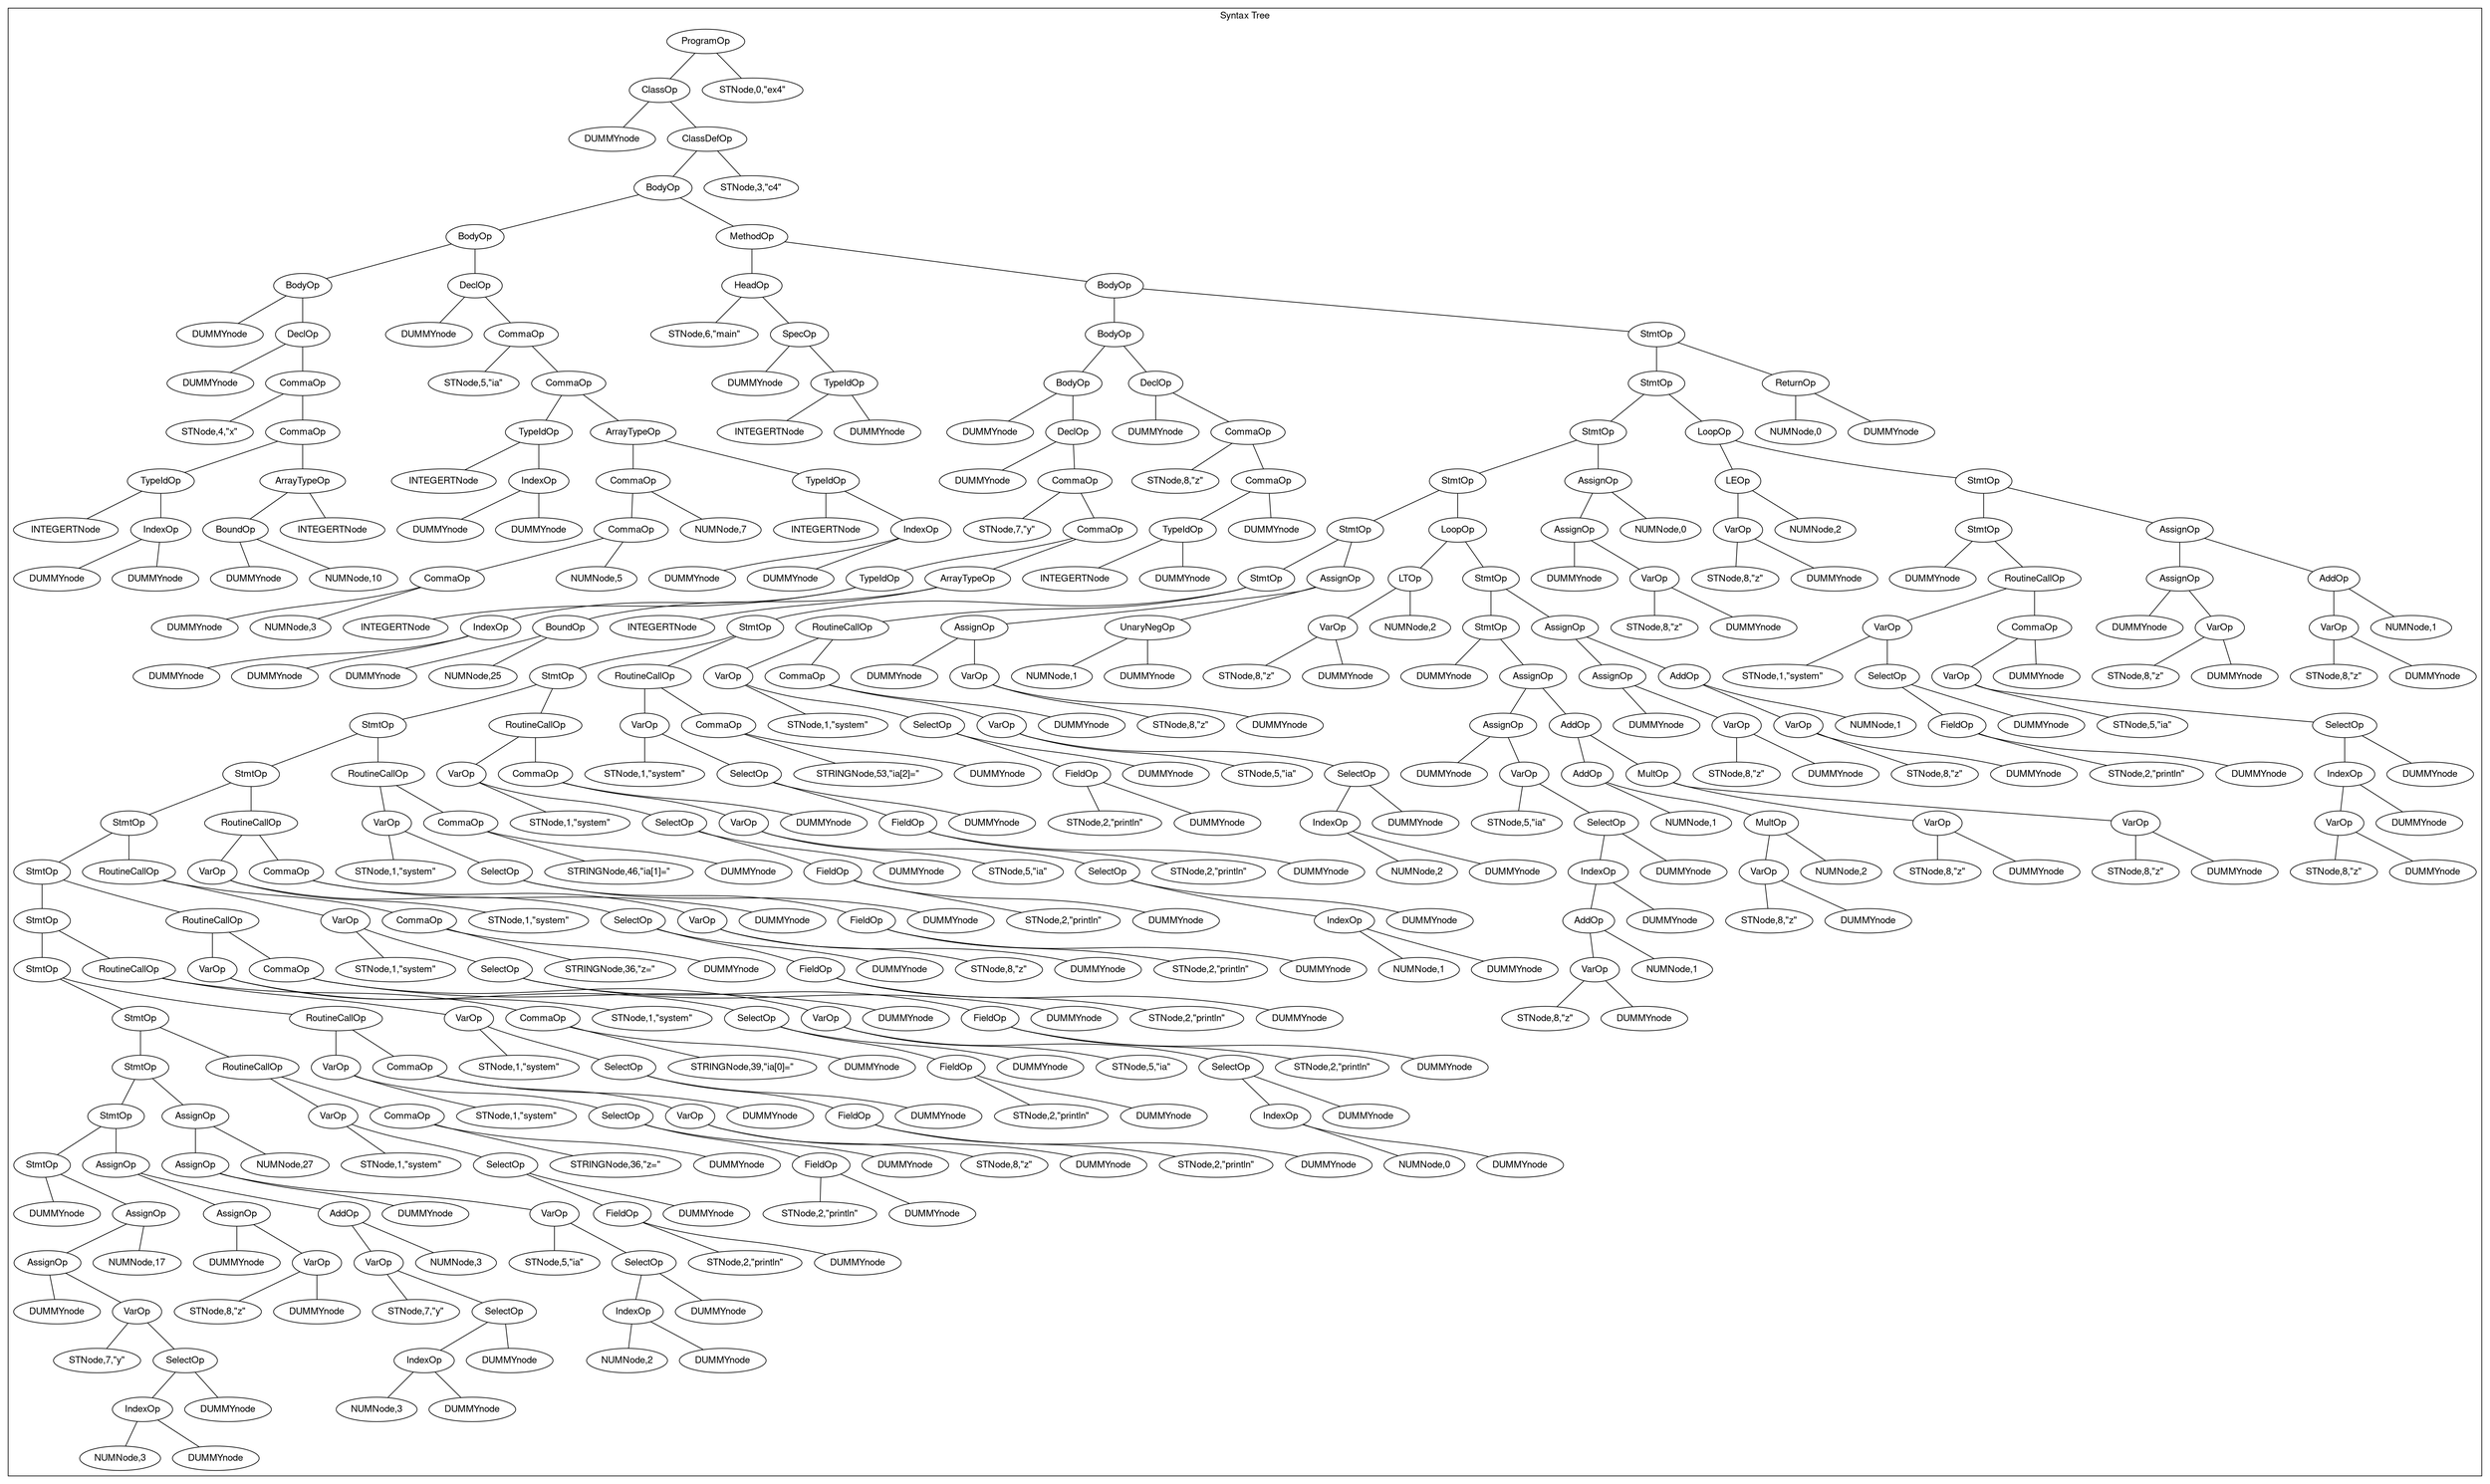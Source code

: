 graph "" 
   { 
   fontname="Helvetica,Arial,sans-serif" 
   node [fontname="Helvetica,Arial,sans-serif"] 
   edge [fontname="Helvetica,Arial,sans-serif"] 
   
   subgraph cluster01 
   { 
   label="Syntax Tree" 
   n [label="ProgramOp"] ;
   n0 [label="ClassOp"] ;
   n -- n0 ;
   n00 [label="DUMMYnode"] ;
   n0 -- n00 ;
   n01 [label="ClassDefOp"] ;
   n0 -- n01 ;
   n010 [label="BodyOp"] ;
   n01 -- n010 ;
   n0100 [label="BodyOp"] ;
   n010 -- n0100 ;
   n01000 [label="BodyOp"] ;
   n0100 -- n01000 ;
   n010000 [label="DUMMYnode"] ;
   n01000 -- n010000 ;
   n010001 [label="DeclOp"] ;
   n01000 -- n010001 ;
   n0100010 [label="DUMMYnode"] ;
   n010001 -- n0100010 ;
   n0100011 [label="CommaOp"] ;
   n010001 -- n0100011 ;
   n01000110 [label="STNode,4,\"x\""] ;
   n0100011 -- n01000110 ;
   n01000111 [label="CommaOp"] ;
   n0100011 -- n01000111 ;
   n010001110 [label="TypeIdOp"] ;
   n01000111 -- n010001110 ;
   n0100011100 [label="INTEGERTNode"] ;
   n010001110 -- n0100011100 ;
   n0100011101 [label="IndexOp"] ;
   n010001110 -- n0100011101 ;
   n01000111010 [label="DUMMYnode"] ;
   n0100011101 -- n01000111010 ;
   n01000111011 [label="DUMMYnode"] ;
   n0100011101 -- n01000111011 ;
   n010001111 [label="ArrayTypeOp"] ;
   n01000111 -- n010001111 ;
   n0100011110 [label="BoundOp"] ;
   n010001111 -- n0100011110 ;
   n01000111100 [label="DUMMYnode"] ;
   n0100011110 -- n01000111100 ;
   n01000111101 [label="NUMNode,10"] ;
   n0100011110 -- n01000111101 ;
   n0100011111 [label="INTEGERTNode"] ;
   n010001111 -- n0100011111 ;
   n01001 [label="DeclOp"] ;
   n0100 -- n01001 ;
   n010010 [label="DUMMYnode"] ;
   n01001 -- n010010 ;
   n010011 [label="CommaOp"] ;
   n01001 -- n010011 ;
   n0100110 [label="STNode,5,\"ia\""] ;
   n010011 -- n0100110 ;
   n0100111 [label="CommaOp"] ;
   n010011 -- n0100111 ;
   n01001110 [label="TypeIdOp"] ;
   n0100111 -- n01001110 ;
   n010011100 [label="INTEGERTNode"] ;
   n01001110 -- n010011100 ;
   n010011101 [label="IndexOp"] ;
   n01001110 -- n010011101 ;
   n0100111010 [label="DUMMYnode"] ;
   n010011101 -- n0100111010 ;
   n0100111011 [label="DUMMYnode"] ;
   n010011101 -- n0100111011 ;
   n01001111 [label="ArrayTypeOp"] ;
   n0100111 -- n01001111 ;
   n010011110 [label="CommaOp"] ;
   n01001111 -- n010011110 ;
   n0100111100 [label="CommaOp"] ;
   n010011110 -- n0100111100 ;
   n01001111000 [label="CommaOp"] ;
   n0100111100 -- n01001111000 ;
   n010011110000 [label="DUMMYnode"] ;
   n01001111000 -- n010011110000 ;
   n010011110001 [label="NUMNode,3"] ;
   n01001111000 -- n010011110001 ;
   n01001111001 [label="NUMNode,5"] ;
   n0100111100 -- n01001111001 ;
   n0100111101 [label="NUMNode,7"] ;
   n010011110 -- n0100111101 ;
   n010011111 [label="TypeIdOp"] ;
   n01001111 -- n010011111 ;
   n0100111110 [label="INTEGERTNode"] ;
   n010011111 -- n0100111110 ;
   n0100111111 [label="IndexOp"] ;
   n010011111 -- n0100111111 ;
   n01001111110 [label="DUMMYnode"] ;
   n0100111111 -- n01001111110 ;
   n01001111111 [label="DUMMYnode"] ;
   n0100111111 -- n01001111111 ;
   n0101 [label="MethodOp"] ;
   n010 -- n0101 ;
   n01010 [label="HeadOp"] ;
   n0101 -- n01010 ;
   n010100 [label="STNode,6,\"main\""] ;
   n01010 -- n010100 ;
   n010101 [label="SpecOp"] ;
   n01010 -- n010101 ;
   n0101010 [label="DUMMYnode"] ;
   n010101 -- n0101010 ;
   n0101011 [label="TypeIdOp"] ;
   n010101 -- n0101011 ;
   n01010110 [label="INTEGERTNode"] ;
   n0101011 -- n01010110 ;
   n01010111 [label="DUMMYnode"] ;
   n0101011 -- n01010111 ;
   n01011 [label="BodyOp"] ;
   n0101 -- n01011 ;
   n010110 [label="BodyOp"] ;
   n01011 -- n010110 ;
   n0101100 [label="BodyOp"] ;
   n010110 -- n0101100 ;
   n01011000 [label="DUMMYnode"] ;
   n0101100 -- n01011000 ;
   n01011001 [label="DeclOp"] ;
   n0101100 -- n01011001 ;
   n010110010 [label="DUMMYnode"] ;
   n01011001 -- n010110010 ;
   n010110011 [label="CommaOp"] ;
   n01011001 -- n010110011 ;
   n0101100110 [label="STNode,7,\"y\""] ;
   n010110011 -- n0101100110 ;
   n0101100111 [label="CommaOp"] ;
   n010110011 -- n0101100111 ;
   n01011001110 [label="TypeIdOp"] ;
   n0101100111 -- n01011001110 ;
   n010110011100 [label="INTEGERTNode"] ;
   n01011001110 -- n010110011100 ;
   n010110011101 [label="IndexOp"] ;
   n01011001110 -- n010110011101 ;
   n0101100111010 [label="DUMMYnode"] ;
   n010110011101 -- n0101100111010 ;
   n0101100111011 [label="DUMMYnode"] ;
   n010110011101 -- n0101100111011 ;
   n01011001111 [label="ArrayTypeOp"] ;
   n0101100111 -- n01011001111 ;
   n010110011110 [label="BoundOp"] ;
   n01011001111 -- n010110011110 ;
   n0101100111100 [label="DUMMYnode"] ;
   n010110011110 -- n0101100111100 ;
   n0101100111101 [label="NUMNode,25"] ;
   n010110011110 -- n0101100111101 ;
   n010110011111 [label="INTEGERTNode"] ;
   n01011001111 -- n010110011111 ;
   n0101101 [label="DeclOp"] ;
   n010110 -- n0101101 ;
   n01011010 [label="DUMMYnode"] ;
   n0101101 -- n01011010 ;
   n01011011 [label="CommaOp"] ;
   n0101101 -- n01011011 ;
   n010110110 [label="STNode,8,\"z\""] ;
   n01011011 -- n010110110 ;
   n010110111 [label="CommaOp"] ;
   n01011011 -- n010110111 ;
   n0101101110 [label="TypeIdOp"] ;
   n010110111 -- n0101101110 ;
   n01011011100 [label="INTEGERTNode"] ;
   n0101101110 -- n01011011100 ;
   n01011011101 [label="DUMMYnode"] ;
   n0101101110 -- n01011011101 ;
   n0101101111 [label="DUMMYnode"] ;
   n010110111 -- n0101101111 ;
   n010111 [label="StmtOp"] ;
   n01011 -- n010111 ;
   n0101110 [label="StmtOp"] ;
   n010111 -- n0101110 ;
   n01011100 [label="StmtOp"] ;
   n0101110 -- n01011100 ;
   n010111000 [label="StmtOp"] ;
   n01011100 -- n010111000 ;
   n0101110000 [label="StmtOp"] ;
   n010111000 -- n0101110000 ;
   n01011100000 [label="StmtOp"] ;
   n0101110000 -- n01011100000 ;
   n010111000000 [label="StmtOp"] ;
   n01011100000 -- n010111000000 ;
   n0101110000000 [label="StmtOp"] ;
   n010111000000 -- n0101110000000 ;
   n01011100000000 [label="StmtOp"] ;
   n0101110000000 -- n01011100000000 ;
   n010111000000000 [label="StmtOp"] ;
   n01011100000000 -- n010111000000000 ;
   n0101110000000000 [label="StmtOp"] ;
   n010111000000000 -- n0101110000000000 ;
   n01011100000000000 [label="StmtOp"] ;
   n0101110000000000 -- n01011100000000000 ;
   n010111000000000000 [label="StmtOp"] ;
   n01011100000000000 -- n010111000000000000 ;
   n0101110000000000000 [label="StmtOp"] ;
   n010111000000000000 -- n0101110000000000000 ;
   n01011100000000000000 [label="StmtOp"] ;
   n0101110000000000000 -- n01011100000000000000 ;
   n010111000000000000000 [label="StmtOp"] ;
   n01011100000000000000 -- n010111000000000000000 ;
   n0101110000000000000000 [label="StmtOp"] ;
   n010111000000000000000 -- n0101110000000000000000 ;
   n01011100000000000000000 [label="StmtOp"] ;
   n0101110000000000000000 -- n01011100000000000000000 ;
   n010111000000000000000000 [label="DUMMYnode"] ;
   n01011100000000000000000 -- n010111000000000000000000 ;
   n010111000000000000000001 [label="AssignOp"] ;
   n01011100000000000000000 -- n010111000000000000000001 ;
   n0101110000000000000000010 [label="AssignOp"] ;
   n010111000000000000000001 -- n0101110000000000000000010 ;
   n01011100000000000000000100 [label="DUMMYnode"] ;
   n0101110000000000000000010 -- n01011100000000000000000100 ;
   n01011100000000000000000101 [label="VarOp"] ;
   n0101110000000000000000010 -- n01011100000000000000000101 ;
   n010111000000000000000001010 [label="STNode,7,\"y\""] ;
   n01011100000000000000000101 -- n010111000000000000000001010 ;
   n010111000000000000000001011 [label="SelectOp"] ;
   n01011100000000000000000101 -- n010111000000000000000001011 ;
   n0101110000000000000000010110 [label="IndexOp"] ;
   n010111000000000000000001011 -- n0101110000000000000000010110 ;
   n01011100000000000000000101100 [label="NUMNode,3"] ;
   n0101110000000000000000010110 -- n01011100000000000000000101100 ;
   n01011100000000000000000101101 [label="DUMMYnode"] ;
   n0101110000000000000000010110 -- n01011100000000000000000101101 ;
   n0101110000000000000000010111 [label="DUMMYnode"] ;
   n010111000000000000000001011 -- n0101110000000000000000010111 ;
   n0101110000000000000000011 [label="NUMNode,17"] ;
   n010111000000000000000001 -- n0101110000000000000000011 ;
   n01011100000000000000001 [label="AssignOp"] ;
   n0101110000000000000000 -- n01011100000000000000001 ;
   n010111000000000000000010 [label="AssignOp"] ;
   n01011100000000000000001 -- n010111000000000000000010 ;
   n0101110000000000000000100 [label="DUMMYnode"] ;
   n010111000000000000000010 -- n0101110000000000000000100 ;
   n0101110000000000000000101 [label="VarOp"] ;
   n010111000000000000000010 -- n0101110000000000000000101 ;
   n01011100000000000000001010 [label="STNode,8,\"z\""] ;
   n0101110000000000000000101 -- n01011100000000000000001010 ;
   n01011100000000000000001011 [label="DUMMYnode"] ;
   n0101110000000000000000101 -- n01011100000000000000001011 ;
   n010111000000000000000011 [label="AddOp"] ;
   n01011100000000000000001 -- n010111000000000000000011 ;
   n0101110000000000000000110 [label="VarOp"] ;
   n010111000000000000000011 -- n0101110000000000000000110 ;
   n01011100000000000000001100 [label="STNode,7,\"y\""] ;
   n0101110000000000000000110 -- n01011100000000000000001100 ;
   n01011100000000000000001101 [label="SelectOp"] ;
   n0101110000000000000000110 -- n01011100000000000000001101 ;
   n010111000000000000000011010 [label="IndexOp"] ;
   n01011100000000000000001101 -- n010111000000000000000011010 ;
   n0101110000000000000000110100 [label="NUMNode,3"] ;
   n010111000000000000000011010 -- n0101110000000000000000110100 ;
   n0101110000000000000000110101 [label="DUMMYnode"] ;
   n010111000000000000000011010 -- n0101110000000000000000110101 ;
   n010111000000000000000011011 [label="DUMMYnode"] ;
   n01011100000000000000001101 -- n010111000000000000000011011 ;
   n0101110000000000000000111 [label="NUMNode,3"] ;
   n010111000000000000000011 -- n0101110000000000000000111 ;
   n0101110000000000000001 [label="AssignOp"] ;
   n010111000000000000000 -- n0101110000000000000001 ;
   n01011100000000000000010 [label="AssignOp"] ;
   n0101110000000000000001 -- n01011100000000000000010 ;
   n010111000000000000000100 [label="DUMMYnode"] ;
   n01011100000000000000010 -- n010111000000000000000100 ;
   n010111000000000000000101 [label="VarOp"] ;
   n01011100000000000000010 -- n010111000000000000000101 ;
   n0101110000000000000001010 [label="STNode,5,\"ia\""] ;
   n010111000000000000000101 -- n0101110000000000000001010 ;
   n0101110000000000000001011 [label="SelectOp"] ;
   n010111000000000000000101 -- n0101110000000000000001011 ;
   n01011100000000000000010110 [label="IndexOp"] ;
   n0101110000000000000001011 -- n01011100000000000000010110 ;
   n010111000000000000000101100 [label="NUMNode,2"] ;
   n01011100000000000000010110 -- n010111000000000000000101100 ;
   n010111000000000000000101101 [label="DUMMYnode"] ;
   n01011100000000000000010110 -- n010111000000000000000101101 ;
   n01011100000000000000010111 [label="DUMMYnode"] ;
   n0101110000000000000001011 -- n01011100000000000000010111 ;
   n01011100000000000000011 [label="NUMNode,27"] ;
   n0101110000000000000001 -- n01011100000000000000011 ;
   n010111000000000000001 [label="RoutineCallOp"] ;
   n01011100000000000000 -- n010111000000000000001 ;
   n0101110000000000000010 [label="VarOp"] ;
   n010111000000000000001 -- n0101110000000000000010 ;
   n01011100000000000000100 [label="STNode,1,\"system\""] ;
   n0101110000000000000010 -- n01011100000000000000100 ;
   n01011100000000000000101 [label="SelectOp"] ;
   n0101110000000000000010 -- n01011100000000000000101 ;
   n010111000000000000001010 [label="FieldOp"] ;
   n01011100000000000000101 -- n010111000000000000001010 ;
   n0101110000000000000010100 [label="STNode,2,\"println\""] ;
   n010111000000000000001010 -- n0101110000000000000010100 ;
   n0101110000000000000010101 [label="DUMMYnode"] ;
   n010111000000000000001010 -- n0101110000000000000010101 ;
   n010111000000000000001011 [label="DUMMYnode"] ;
   n01011100000000000000101 -- n010111000000000000001011 ;
   n0101110000000000000011 [label="CommaOp"] ;
   n010111000000000000001 -- n0101110000000000000011 ;
   n01011100000000000000110 [label="STRINGNode,36,\"z=\""] ;
   n0101110000000000000011 -- n01011100000000000000110 ;
   n01011100000000000000111 [label="DUMMYnode"] ;
   n0101110000000000000011 -- n01011100000000000000111 ;
   n01011100000000000001 [label="RoutineCallOp"] ;
   n0101110000000000000 -- n01011100000000000001 ;
   n010111000000000000010 [label="VarOp"] ;
   n01011100000000000001 -- n010111000000000000010 ;
   n0101110000000000000100 [label="STNode,1,\"system\""] ;
   n010111000000000000010 -- n0101110000000000000100 ;
   n0101110000000000000101 [label="SelectOp"] ;
   n010111000000000000010 -- n0101110000000000000101 ;
   n01011100000000000001010 [label="FieldOp"] ;
   n0101110000000000000101 -- n01011100000000000001010 ;
   n010111000000000000010100 [label="STNode,2,\"println\""] ;
   n01011100000000000001010 -- n010111000000000000010100 ;
   n010111000000000000010101 [label="DUMMYnode"] ;
   n01011100000000000001010 -- n010111000000000000010101 ;
   n01011100000000000001011 [label="DUMMYnode"] ;
   n0101110000000000000101 -- n01011100000000000001011 ;
   n010111000000000000011 [label="CommaOp"] ;
   n01011100000000000001 -- n010111000000000000011 ;
   n0101110000000000000110 [label="VarOp"] ;
   n010111000000000000011 -- n0101110000000000000110 ;
   n01011100000000000001100 [label="STNode,8,\"z\""] ;
   n0101110000000000000110 -- n01011100000000000001100 ;
   n01011100000000000001101 [label="DUMMYnode"] ;
   n0101110000000000000110 -- n01011100000000000001101 ;
   n0101110000000000000111 [label="DUMMYnode"] ;
   n010111000000000000011 -- n0101110000000000000111 ;
   n0101110000000000001 [label="RoutineCallOp"] ;
   n010111000000000000 -- n0101110000000000001 ;
   n01011100000000000010 [label="VarOp"] ;
   n0101110000000000001 -- n01011100000000000010 ;
   n010111000000000000100 [label="STNode,1,\"system\""] ;
   n01011100000000000010 -- n010111000000000000100 ;
   n010111000000000000101 [label="SelectOp"] ;
   n01011100000000000010 -- n010111000000000000101 ;
   n0101110000000000001010 [label="FieldOp"] ;
   n010111000000000000101 -- n0101110000000000001010 ;
   n01011100000000000010100 [label="STNode,2,\"println\""] ;
   n0101110000000000001010 -- n01011100000000000010100 ;
   n01011100000000000010101 [label="DUMMYnode"] ;
   n0101110000000000001010 -- n01011100000000000010101 ;
   n0101110000000000001011 [label="DUMMYnode"] ;
   n010111000000000000101 -- n0101110000000000001011 ;
   n01011100000000000011 [label="CommaOp"] ;
   n0101110000000000001 -- n01011100000000000011 ;
   n010111000000000000110 [label="STRINGNode,39,\"ia[0]=\""] ;
   n01011100000000000011 -- n010111000000000000110 ;
   n010111000000000000111 [label="DUMMYnode"] ;
   n01011100000000000011 -- n010111000000000000111 ;
   n010111000000000001 [label="RoutineCallOp"] ;
   n01011100000000000 -- n010111000000000001 ;
   n0101110000000000010 [label="VarOp"] ;
   n010111000000000001 -- n0101110000000000010 ;
   n01011100000000000100 [label="STNode,1,\"system\""] ;
   n0101110000000000010 -- n01011100000000000100 ;
   n01011100000000000101 [label="SelectOp"] ;
   n0101110000000000010 -- n01011100000000000101 ;
   n010111000000000001010 [label="FieldOp"] ;
   n01011100000000000101 -- n010111000000000001010 ;
   n0101110000000000010100 [label="STNode,2,\"println\""] ;
   n010111000000000001010 -- n0101110000000000010100 ;
   n0101110000000000010101 [label="DUMMYnode"] ;
   n010111000000000001010 -- n0101110000000000010101 ;
   n010111000000000001011 [label="DUMMYnode"] ;
   n01011100000000000101 -- n010111000000000001011 ;
   n0101110000000000011 [label="CommaOp"] ;
   n010111000000000001 -- n0101110000000000011 ;
   n01011100000000000110 [label="VarOp"] ;
   n0101110000000000011 -- n01011100000000000110 ;
   n010111000000000001100 [label="STNode,5,\"ia\""] ;
   n01011100000000000110 -- n010111000000000001100 ;
   n010111000000000001101 [label="SelectOp"] ;
   n01011100000000000110 -- n010111000000000001101 ;
   n0101110000000000011010 [label="IndexOp"] ;
   n010111000000000001101 -- n0101110000000000011010 ;
   n01011100000000000110100 [label="NUMNode,0"] ;
   n0101110000000000011010 -- n01011100000000000110100 ;
   n01011100000000000110101 [label="DUMMYnode"] ;
   n0101110000000000011010 -- n01011100000000000110101 ;
   n0101110000000000011011 [label="DUMMYnode"] ;
   n010111000000000001101 -- n0101110000000000011011 ;
   n01011100000000000111 [label="DUMMYnode"] ;
   n0101110000000000011 -- n01011100000000000111 ;
   n01011100000000001 [label="RoutineCallOp"] ;
   n0101110000000000 -- n01011100000000001 ;
   n010111000000000010 [label="VarOp"] ;
   n01011100000000001 -- n010111000000000010 ;
   n0101110000000000100 [label="STNode,1,\"system\""] ;
   n010111000000000010 -- n0101110000000000100 ;
   n0101110000000000101 [label="SelectOp"] ;
   n010111000000000010 -- n0101110000000000101 ;
   n01011100000000001010 [label="FieldOp"] ;
   n0101110000000000101 -- n01011100000000001010 ;
   n010111000000000010100 [label="STNode,2,\"println\""] ;
   n01011100000000001010 -- n010111000000000010100 ;
   n010111000000000010101 [label="DUMMYnode"] ;
   n01011100000000001010 -- n010111000000000010101 ;
   n01011100000000001011 [label="DUMMYnode"] ;
   n0101110000000000101 -- n01011100000000001011 ;
   n010111000000000011 [label="CommaOp"] ;
   n01011100000000001 -- n010111000000000011 ;
   n0101110000000000110 [label="STRINGNode,36,\"z=\""] ;
   n010111000000000011 -- n0101110000000000110 ;
   n0101110000000000111 [label="DUMMYnode"] ;
   n010111000000000011 -- n0101110000000000111 ;
   n0101110000000001 [label="RoutineCallOp"] ;
   n010111000000000 -- n0101110000000001 ;
   n01011100000000010 [label="VarOp"] ;
   n0101110000000001 -- n01011100000000010 ;
   n010111000000000100 [label="STNode,1,\"system\""] ;
   n01011100000000010 -- n010111000000000100 ;
   n010111000000000101 [label="SelectOp"] ;
   n01011100000000010 -- n010111000000000101 ;
   n0101110000000001010 [label="FieldOp"] ;
   n010111000000000101 -- n0101110000000001010 ;
   n01011100000000010100 [label="STNode,2,\"println\""] ;
   n0101110000000001010 -- n01011100000000010100 ;
   n01011100000000010101 [label="DUMMYnode"] ;
   n0101110000000001010 -- n01011100000000010101 ;
   n0101110000000001011 [label="DUMMYnode"] ;
   n010111000000000101 -- n0101110000000001011 ;
   n01011100000000011 [label="CommaOp"] ;
   n0101110000000001 -- n01011100000000011 ;
   n010111000000000110 [label="VarOp"] ;
   n01011100000000011 -- n010111000000000110 ;
   n0101110000000001100 [label="STNode,8,\"z\""] ;
   n010111000000000110 -- n0101110000000001100 ;
   n0101110000000001101 [label="DUMMYnode"] ;
   n010111000000000110 -- n0101110000000001101 ;
   n010111000000000111 [label="DUMMYnode"] ;
   n01011100000000011 -- n010111000000000111 ;
   n010111000000001 [label="RoutineCallOp"] ;
   n01011100000000 -- n010111000000001 ;
   n0101110000000010 [label="VarOp"] ;
   n010111000000001 -- n0101110000000010 ;
   n01011100000000100 [label="STNode,1,\"system\""] ;
   n0101110000000010 -- n01011100000000100 ;
   n01011100000000101 [label="SelectOp"] ;
   n0101110000000010 -- n01011100000000101 ;
   n010111000000001010 [label="FieldOp"] ;
   n01011100000000101 -- n010111000000001010 ;
   n0101110000000010100 [label="STNode,2,\"println\""] ;
   n010111000000001010 -- n0101110000000010100 ;
   n0101110000000010101 [label="DUMMYnode"] ;
   n010111000000001010 -- n0101110000000010101 ;
   n010111000000001011 [label="DUMMYnode"] ;
   n01011100000000101 -- n010111000000001011 ;
   n0101110000000011 [label="CommaOp"] ;
   n010111000000001 -- n0101110000000011 ;
   n01011100000000110 [label="STRINGNode,46,\"ia[1]=\""] ;
   n0101110000000011 -- n01011100000000110 ;
   n01011100000000111 [label="DUMMYnode"] ;
   n0101110000000011 -- n01011100000000111 ;
   n01011100000001 [label="RoutineCallOp"] ;
   n0101110000000 -- n01011100000001 ;
   n010111000000010 [label="VarOp"] ;
   n01011100000001 -- n010111000000010 ;
   n0101110000000100 [label="STNode,1,\"system\""] ;
   n010111000000010 -- n0101110000000100 ;
   n0101110000000101 [label="SelectOp"] ;
   n010111000000010 -- n0101110000000101 ;
   n01011100000001010 [label="FieldOp"] ;
   n0101110000000101 -- n01011100000001010 ;
   n010111000000010100 [label="STNode,2,\"println\""] ;
   n01011100000001010 -- n010111000000010100 ;
   n010111000000010101 [label="DUMMYnode"] ;
   n01011100000001010 -- n010111000000010101 ;
   n01011100000001011 [label="DUMMYnode"] ;
   n0101110000000101 -- n01011100000001011 ;
   n010111000000011 [label="CommaOp"] ;
   n01011100000001 -- n010111000000011 ;
   n0101110000000110 [label="VarOp"] ;
   n010111000000011 -- n0101110000000110 ;
   n01011100000001100 [label="STNode,5,\"ia\""] ;
   n0101110000000110 -- n01011100000001100 ;
   n01011100000001101 [label="SelectOp"] ;
   n0101110000000110 -- n01011100000001101 ;
   n010111000000011010 [label="IndexOp"] ;
   n01011100000001101 -- n010111000000011010 ;
   n0101110000000110100 [label="NUMNode,1"] ;
   n010111000000011010 -- n0101110000000110100 ;
   n0101110000000110101 [label="DUMMYnode"] ;
   n010111000000011010 -- n0101110000000110101 ;
   n010111000000011011 [label="DUMMYnode"] ;
   n01011100000001101 -- n010111000000011011 ;
   n0101110000000111 [label="DUMMYnode"] ;
   n010111000000011 -- n0101110000000111 ;
   n0101110000001 [label="RoutineCallOp"] ;
   n010111000000 -- n0101110000001 ;
   n01011100000010 [label="VarOp"] ;
   n0101110000001 -- n01011100000010 ;
   n010111000000100 [label="STNode,1,\"system\""] ;
   n01011100000010 -- n010111000000100 ;
   n010111000000101 [label="SelectOp"] ;
   n01011100000010 -- n010111000000101 ;
   n0101110000001010 [label="FieldOp"] ;
   n010111000000101 -- n0101110000001010 ;
   n01011100000010100 [label="STNode,2,\"println\""] ;
   n0101110000001010 -- n01011100000010100 ;
   n01011100000010101 [label="DUMMYnode"] ;
   n0101110000001010 -- n01011100000010101 ;
   n0101110000001011 [label="DUMMYnode"] ;
   n010111000000101 -- n0101110000001011 ;
   n01011100000011 [label="CommaOp"] ;
   n0101110000001 -- n01011100000011 ;
   n010111000000110 [label="STRINGNode,53,\"ia[2]=\""] ;
   n01011100000011 -- n010111000000110 ;
   n010111000000111 [label="DUMMYnode"] ;
   n01011100000011 -- n010111000000111 ;
   n010111000001 [label="RoutineCallOp"] ;
   n01011100000 -- n010111000001 ;
   n0101110000010 [label="VarOp"] ;
   n010111000001 -- n0101110000010 ;
   n01011100000100 [label="STNode,1,\"system\""] ;
   n0101110000010 -- n01011100000100 ;
   n01011100000101 [label="SelectOp"] ;
   n0101110000010 -- n01011100000101 ;
   n010111000001010 [label="FieldOp"] ;
   n01011100000101 -- n010111000001010 ;
   n0101110000010100 [label="STNode,2,\"println\""] ;
   n010111000001010 -- n0101110000010100 ;
   n0101110000010101 [label="DUMMYnode"] ;
   n010111000001010 -- n0101110000010101 ;
   n010111000001011 [label="DUMMYnode"] ;
   n01011100000101 -- n010111000001011 ;
   n0101110000011 [label="CommaOp"] ;
   n010111000001 -- n0101110000011 ;
   n01011100000110 [label="VarOp"] ;
   n0101110000011 -- n01011100000110 ;
   n010111000001100 [label="STNode,5,\"ia\""] ;
   n01011100000110 -- n010111000001100 ;
   n010111000001101 [label="SelectOp"] ;
   n01011100000110 -- n010111000001101 ;
   n0101110000011010 [label="IndexOp"] ;
   n010111000001101 -- n0101110000011010 ;
   n01011100000110100 [label="NUMNode,2"] ;
   n0101110000011010 -- n01011100000110100 ;
   n01011100000110101 [label="DUMMYnode"] ;
   n0101110000011010 -- n01011100000110101 ;
   n0101110000011011 [label="DUMMYnode"] ;
   n010111000001101 -- n0101110000011011 ;
   n01011100000111 [label="DUMMYnode"] ;
   n0101110000011 -- n01011100000111 ;
   n01011100001 [label="AssignOp"] ;
   n0101110000 -- n01011100001 ;
   n010111000010 [label="AssignOp"] ;
   n01011100001 -- n010111000010 ;
   n0101110000100 [label="DUMMYnode"] ;
   n010111000010 -- n0101110000100 ;
   n0101110000101 [label="VarOp"] ;
   n010111000010 -- n0101110000101 ;
   n01011100001010 [label="STNode,8,\"z\""] ;
   n0101110000101 -- n01011100001010 ;
   n01011100001011 [label="DUMMYnode"] ;
   n0101110000101 -- n01011100001011 ;
   n010111000011 [label="UnaryNegOp"] ;
   n01011100001 -- n010111000011 ;
   n0101110000110 [label="NUMNode,1"] ;
   n010111000011 -- n0101110000110 ;
   n0101110000111 [label="DUMMYnode"] ;
   n010111000011 -- n0101110000111 ;
   n0101110001 [label="LoopOp"] ;
   n010111000 -- n0101110001 ;
   n01011100010 [label="LTOp"] ;
   n0101110001 -- n01011100010 ;
   n010111000100 [label="VarOp"] ;
   n01011100010 -- n010111000100 ;
   n0101110001000 [label="STNode,8,\"z\""] ;
   n010111000100 -- n0101110001000 ;
   n0101110001001 [label="DUMMYnode"] ;
   n010111000100 -- n0101110001001 ;
   n010111000101 [label="NUMNode,2"] ;
   n01011100010 -- n010111000101 ;
   n01011100011 [label="StmtOp"] ;
   n0101110001 -- n01011100011 ;
   n010111000110 [label="StmtOp"] ;
   n01011100011 -- n010111000110 ;
   n0101110001100 [label="DUMMYnode"] ;
   n010111000110 -- n0101110001100 ;
   n0101110001101 [label="AssignOp"] ;
   n010111000110 -- n0101110001101 ;
   n01011100011010 [label="AssignOp"] ;
   n0101110001101 -- n01011100011010 ;
   n010111000110100 [label="DUMMYnode"] ;
   n01011100011010 -- n010111000110100 ;
   n010111000110101 [label="VarOp"] ;
   n01011100011010 -- n010111000110101 ;
   n0101110001101010 [label="STNode,5,\"ia\""] ;
   n010111000110101 -- n0101110001101010 ;
   n0101110001101011 [label="SelectOp"] ;
   n010111000110101 -- n0101110001101011 ;
   n01011100011010110 [label="IndexOp"] ;
   n0101110001101011 -- n01011100011010110 ;
   n010111000110101100 [label="AddOp"] ;
   n01011100011010110 -- n010111000110101100 ;
   n0101110001101011000 [label="VarOp"] ;
   n010111000110101100 -- n0101110001101011000 ;
   n01011100011010110000 [label="STNode,8,\"z\""] ;
   n0101110001101011000 -- n01011100011010110000 ;
   n01011100011010110001 [label="DUMMYnode"] ;
   n0101110001101011000 -- n01011100011010110001 ;
   n0101110001101011001 [label="NUMNode,1"] ;
   n010111000110101100 -- n0101110001101011001 ;
   n010111000110101101 [label="DUMMYnode"] ;
   n01011100011010110 -- n010111000110101101 ;
   n01011100011010111 [label="DUMMYnode"] ;
   n0101110001101011 -- n01011100011010111 ;
   n01011100011011 [label="AddOp"] ;
   n0101110001101 -- n01011100011011 ;
   n010111000110110 [label="AddOp"] ;
   n01011100011011 -- n010111000110110 ;
   n0101110001101100 [label="NUMNode,1"] ;
   n010111000110110 -- n0101110001101100 ;
   n0101110001101101 [label="MultOp"] ;
   n010111000110110 -- n0101110001101101 ;
   n01011100011011010 [label="VarOp"] ;
   n0101110001101101 -- n01011100011011010 ;
   n010111000110110100 [label="STNode,8,\"z\""] ;
   n01011100011011010 -- n010111000110110100 ;
   n010111000110110101 [label="DUMMYnode"] ;
   n01011100011011010 -- n010111000110110101 ;
   n01011100011011011 [label="NUMNode,2"] ;
   n0101110001101101 -- n01011100011011011 ;
   n010111000110111 [label="MultOp"] ;
   n01011100011011 -- n010111000110111 ;
   n0101110001101110 [label="VarOp"] ;
   n010111000110111 -- n0101110001101110 ;
   n01011100011011100 [label="STNode,8,\"z\""] ;
   n0101110001101110 -- n01011100011011100 ;
   n01011100011011101 [label="DUMMYnode"] ;
   n0101110001101110 -- n01011100011011101 ;
   n0101110001101111 [label="VarOp"] ;
   n010111000110111 -- n0101110001101111 ;
   n01011100011011110 [label="STNode,8,\"z\""] ;
   n0101110001101111 -- n01011100011011110 ;
   n01011100011011111 [label="DUMMYnode"] ;
   n0101110001101111 -- n01011100011011111 ;
   n010111000111 [label="AssignOp"] ;
   n01011100011 -- n010111000111 ;
   n0101110001110 [label="AssignOp"] ;
   n010111000111 -- n0101110001110 ;
   n01011100011100 [label="DUMMYnode"] ;
   n0101110001110 -- n01011100011100 ;
   n01011100011101 [label="VarOp"] ;
   n0101110001110 -- n01011100011101 ;
   n010111000111010 [label="STNode,8,\"z\""] ;
   n01011100011101 -- n010111000111010 ;
   n010111000111011 [label="DUMMYnode"] ;
   n01011100011101 -- n010111000111011 ;
   n0101110001111 [label="AddOp"] ;
   n010111000111 -- n0101110001111 ;
   n01011100011110 [label="VarOp"] ;
   n0101110001111 -- n01011100011110 ;
   n010111000111100 [label="STNode,8,\"z\""] ;
   n01011100011110 -- n010111000111100 ;
   n010111000111101 [label="DUMMYnode"] ;
   n01011100011110 -- n010111000111101 ;
   n01011100011111 [label="NUMNode,1"] ;
   n0101110001111 -- n01011100011111 ;
   n010111001 [label="AssignOp"] ;
   n01011100 -- n010111001 ;
   n0101110010 [label="AssignOp"] ;
   n010111001 -- n0101110010 ;
   n01011100100 [label="DUMMYnode"] ;
   n0101110010 -- n01011100100 ;
   n01011100101 [label="VarOp"] ;
   n0101110010 -- n01011100101 ;
   n010111001010 [label="STNode,8,\"z\""] ;
   n01011100101 -- n010111001010 ;
   n010111001011 [label="DUMMYnode"] ;
   n01011100101 -- n010111001011 ;
   n0101110011 [label="NUMNode,0"] ;
   n010111001 -- n0101110011 ;
   n01011101 [label="LoopOp"] ;
   n0101110 -- n01011101 ;
   n010111010 [label="LEOp"] ;
   n01011101 -- n010111010 ;
   n0101110100 [label="VarOp"] ;
   n010111010 -- n0101110100 ;
   n01011101000 [label="STNode,8,\"z\""] ;
   n0101110100 -- n01011101000 ;
   n01011101001 [label="DUMMYnode"] ;
   n0101110100 -- n01011101001 ;
   n0101110101 [label="NUMNode,2"] ;
   n010111010 -- n0101110101 ;
   n010111011 [label="StmtOp"] ;
   n01011101 -- n010111011 ;
   n0101110110 [label="StmtOp"] ;
   n010111011 -- n0101110110 ;
   n01011101100 [label="DUMMYnode"] ;
   n0101110110 -- n01011101100 ;
   n01011101101 [label="RoutineCallOp"] ;
   n0101110110 -- n01011101101 ;
   n010111011010 [label="VarOp"] ;
   n01011101101 -- n010111011010 ;
   n0101110110100 [label="STNode,1,\"system\""] ;
   n010111011010 -- n0101110110100 ;
   n0101110110101 [label="SelectOp"] ;
   n010111011010 -- n0101110110101 ;
   n01011101101010 [label="FieldOp"] ;
   n0101110110101 -- n01011101101010 ;
   n010111011010100 [label="STNode,2,\"println\""] ;
   n01011101101010 -- n010111011010100 ;
   n010111011010101 [label="DUMMYnode"] ;
   n01011101101010 -- n010111011010101 ;
   n01011101101011 [label="DUMMYnode"] ;
   n0101110110101 -- n01011101101011 ;
   n010111011011 [label="CommaOp"] ;
   n01011101101 -- n010111011011 ;
   n0101110110110 [label="VarOp"] ;
   n010111011011 -- n0101110110110 ;
   n01011101101100 [label="STNode,5,\"ia\""] ;
   n0101110110110 -- n01011101101100 ;
   n01011101101101 [label="SelectOp"] ;
   n0101110110110 -- n01011101101101 ;
   n010111011011010 [label="IndexOp"] ;
   n01011101101101 -- n010111011011010 ;
   n0101110110110100 [label="VarOp"] ;
   n010111011011010 -- n0101110110110100 ;
   n01011101101101000 [label="STNode,8,\"z\""] ;
   n0101110110110100 -- n01011101101101000 ;
   n01011101101101001 [label="DUMMYnode"] ;
   n0101110110110100 -- n01011101101101001 ;
   n0101110110110101 [label="DUMMYnode"] ;
   n010111011011010 -- n0101110110110101 ;
   n010111011011011 [label="DUMMYnode"] ;
   n01011101101101 -- n010111011011011 ;
   n0101110110111 [label="DUMMYnode"] ;
   n010111011011 -- n0101110110111 ;
   n0101110111 [label="AssignOp"] ;
   n010111011 -- n0101110111 ;
   n01011101110 [label="AssignOp"] ;
   n0101110111 -- n01011101110 ;
   n010111011100 [label="DUMMYnode"] ;
   n01011101110 -- n010111011100 ;
   n010111011101 [label="VarOp"] ;
   n01011101110 -- n010111011101 ;
   n0101110111010 [label="STNode,8,\"z\""] ;
   n010111011101 -- n0101110111010 ;
   n0101110111011 [label="DUMMYnode"] ;
   n010111011101 -- n0101110111011 ;
   n01011101111 [label="AddOp"] ;
   n0101110111 -- n01011101111 ;
   n010111011110 [label="VarOp"] ;
   n01011101111 -- n010111011110 ;
   n0101110111100 [label="STNode,8,\"z\""] ;
   n010111011110 -- n0101110111100 ;
   n0101110111101 [label="DUMMYnode"] ;
   n010111011110 -- n0101110111101 ;
   n010111011111 [label="NUMNode,1"] ;
   n01011101111 -- n010111011111 ;
   n0101111 [label="ReturnOp"] ;
   n010111 -- n0101111 ;
   n01011110 [label="NUMNode,0"] ;
   n0101111 -- n01011110 ;
   n01011111 [label="DUMMYnode"] ;
   n0101111 -- n01011111 ;
   n011 [label="STNode,3,\"c4\""] ;
   n01 -- n011 ;
   n1 [label="STNode,0,\"ex4\""] ;
   n -- n1 ;
   } 
   } 
